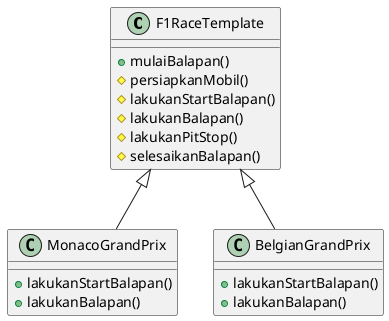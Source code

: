 @startuml

class F1RaceTemplate {
  +mulaiBalapan()
  #persiapkanMobil()
  #lakukanStartBalapan()
  #lakukanBalapan()
  #lakukanPitStop()
  #selesaikanBalapan()
}

class MonacoGrandPrix {
  +lakukanStartBalapan()
  +lakukanBalapan()
}

class BelgianGrandPrix {
  +lakukanStartBalapan()
  +lakukanBalapan()
}

F1RaceTemplate <|-- MonacoGrandPrix
F1RaceTemplate <|-- BelgianGrandPrix

@enduml
